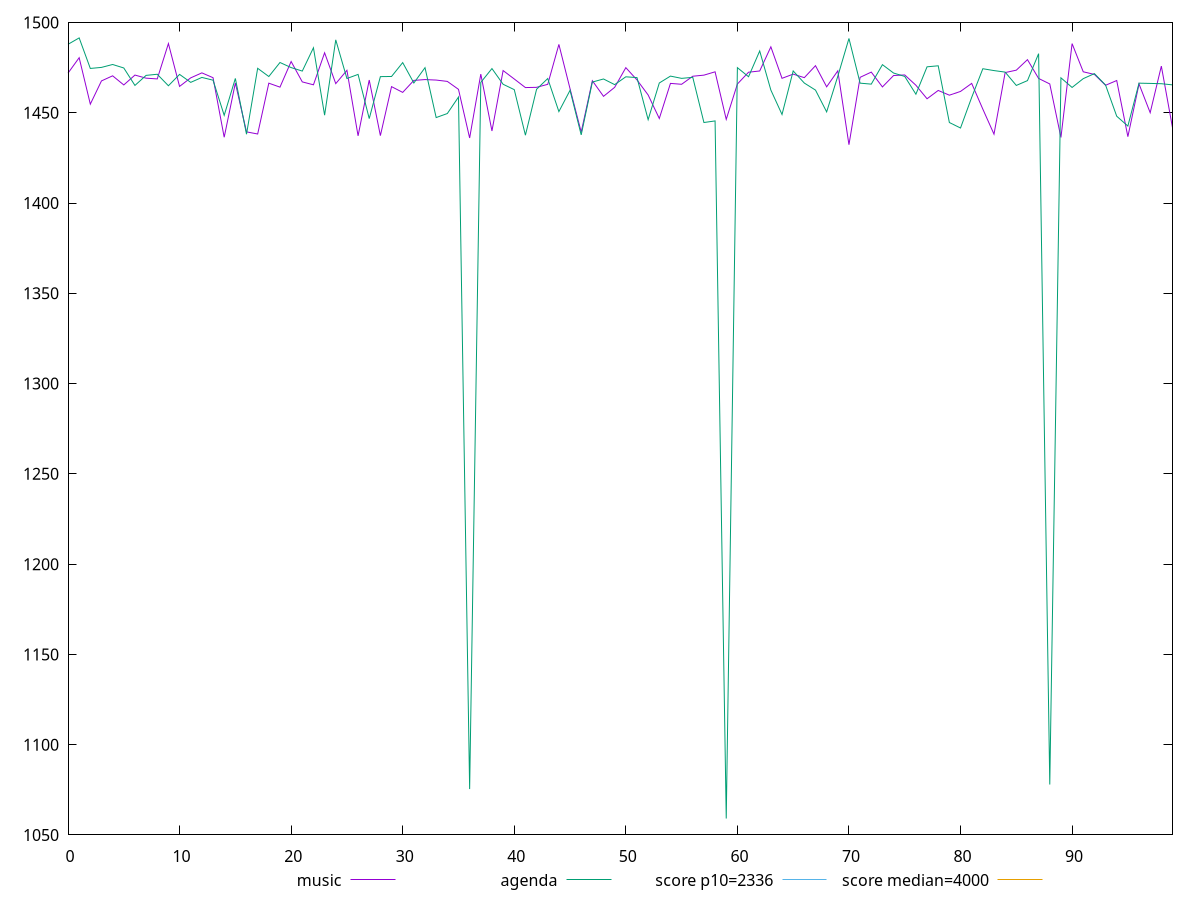reset

$music <<EOF
0 1471.8990000000001
1 1480.467
2 1454.754
3 1467.615
4 1470.4379999999999
5 1465.386
6 1470.8519999999999
7 1469.139
8 1468.719
9 1488.2940000000003
10 1464.5700000000002
11 1469.307
12 1472.07
13 1469.394
14 1436.406
15 1466.469
16 1439.397
17 1438.215
18 1466.361
19 1464.1680000000001
20 1478.3580000000002
21 1467.069
22 1465.458
23 1483.1879999999999
24 1466.1150000000002
25 1473.48
26 1437.183
27 1468.1129999999998
28 1437.315
29 1464.444
30 1461.258
31 1467.906
32 1468.356
33 1468.083
34 1467.345
35 1462.944
36 1436.007
37 1471.3770000000002
38 1439.895
39 1473.3539999999998
40 1468.677
41 1463.9279999999999
42 1464.0629999999999
43 1465.719
44 1487.829
45 1463.2620000000002
46 1439.25
47 1467.7140000000002
48 1459.0770000000002
49 1464.0629999999999
50 1474.953
51 1468.1640000000002
52 1459.8270000000002
53 1446.798
54 1466.241
55 1465.7490000000003
56 1470.2069999999999
57 1470.8129999999999
58 1472.652
59 1446.318
60 1465.893
61 1472.4299999999998
62 1473.12
63 1486.4789999999998
64 1469.052
65 1471.365
66 1469.421
67 1476.0510000000002
68 1464.3390000000002
69 1473.1889999999999
70 1432.281
71 1469.598
72 1472.496
73 1464.288
74 1470.603
75 1470.9180000000001
76 1465.221
77 1457.7239999999997
78 1462.335
79 1459.7130000000002
80 1461.7890000000002
81 1466.2379999999998
82 1451.979
83 1438.122
84 1472.2350000000001
85 1473.5639999999999
86 1479.3899999999999
87 1468.98
88 1465.929
89 1436.3010000000002
90 1488.279
91 1472.67
92 1471.2060000000001
93 1465.1970000000001
94 1467.828
95 1436.73
96 1465.9289999999996
97 1450.014
98 1475.8139999999999
99 1441.734
EOF

$agenda <<EOF
0 1487.8770000000002
1 1491.4308
2 1474.521
3 1475.097
4 1476.708
5 1474.7777999999998
6 1465.116
7 1470.6777000000002
8 1471.3014
9 1464.933
10 1471.2264
11 1466.8074
12 1469.5466999999999
13 1468.0263
14 1448.5566000000001
15 1468.9925999999998
16 1438.095
17 1474.6019999999999
18 1470.0456000000001
19 1477.8120000000001
20 1474.9974
21 1473.06
22 1485.966
23 1448.6345999999999
24 1490.3613
25 1468.9470000000001
26 1471.215
27 1446.7332000000001
28 1469.9919
29 1470.0713999999998
30 1477.7531999999999
31 1466.4680999999998
32 1474.9461
33 1447.317
34 1449.5493
35 1458.6651000000002
36 1075.4544
37 1466.7918
38 1474.4514
39 1465.7583
40 1462.785
41 1437.5549999999998
42 1462.98
43 1468.9283999999998
44 1450.6236
45 1462.416
46 1437.708
47 1466.982
48 1468.6824
49 1465.5612
50 1469.8899000000001
51 1469.451
52 1446.1592999999998
53 1466.4642000000001
54 1470.279
55 1469.0279999999998
56 1469.5974
57 1444.5780000000002
58 1445.4569999999999
59 1059.1248
60 1474.9553999999998
61 1469.9370000000001
62 1484.1870000000001
63 1462.5359999999998
64 1449.0240000000001
65 1473.1380000000001
66 1466.421
67 1462.5309000000002
68 1450.4574000000002
69 1470.1833000000001
70 1491.111
71 1466.3718000000001
72 1465.8333
73 1476.6119999999999
74 1471.9731
75 1470.0942
76 1460.253
77 1475.421
78 1475.9901
79 1444.5759
80 1441.5312
81 1458.4776000000002
82 1474.3617
83 1473.3378
84 1472.4954
85 1465.1129999999998
86 1467.7803
87 1482.7128
88 1077.946
89 1469.3235
90 1464
91 1468.8696
92 1471.6536
93 1465.323
94 1448.0693999999999
95 1442.6172
96 1466.3729999999998
97 1466.232
98 1466.0639999999999
99 1465.4189999999999
EOF

set key outside below
set xrange [0:99]
set yrange [1050.47868:1500.0769200000002]
set trange [1050.47868:1500.0769200000002]
set terminal svg size 640, 520 enhanced background rgb 'white'
set output "reports/report_00031_2021-02-24T23-18-18.084Z/first-contentful-paint/comparison/line/0_vs_1.svg"

plot $music title "music" with line, \
     $agenda title "agenda" with line, \
     2336 title "score p10=2336", \
     4000 title "score median=4000"

reset
